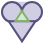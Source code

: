 <mxfile version="13.7.3" type="device" pages="11"><diagram id="IzPnZ06xPogcXh_JHRHX" name="第 1 页"><mxGraphModel dx="962" dy="632" grid="1" gridSize="10" guides="1" tooltips="1" connect="1" arrows="1" fold="1" page="1" pageScale="1" pageWidth="827" pageHeight="1169" math="0" shadow="0"><root><mxCell id="0"/><mxCell id="1" parent="0"/><mxCell id="qTh8CorQRdPRw-uQPW_E-9" value="" style="triangle;whiteSpace=wrap;html=1;strokeWidth=1;rotation=90;sketch=0;shadow=0;fillColor=#d0cee2;strokeColor=none;" parent="1" vertex="1"><mxGeometry x="297.5" y="269.0" width="5" height="6.67" as="geometry"/></mxCell><mxCell id="gEIHmo0ZjpWDlRK-lPNI-3" value="" style="ellipse;whiteSpace=wrap;html=1;aspect=fixed;strokeWidth=1;direction=south;fillColor=#d0cee2;strokeColor=#56517e;sketch=0;shadow=0;" parent="1" vertex="1"><mxGeometry x="290" y="270" width="10" height="10" as="geometry"/></mxCell><mxCell id="gEIHmo0ZjpWDlRK-lPNI-4" value="" style="ellipse;whiteSpace=wrap;html=1;aspect=fixed;strokeWidth=1;direction=south;strokeColor=#56517e;fillColor=#d0cee2;sketch=0;shadow=0;" parent="1" vertex="1"><mxGeometry x="300" y="270" width="10" height="10" as="geometry"/></mxCell><mxCell id="gEIHmo0ZjpWDlRK-lPNI-5" value="" style="triangle;whiteSpace=wrap;html=1;strokeWidth=1;rotation=90;fillColor=#d0cee2;strokeColor=#56517e;sketch=0;shadow=0;" parent="1" vertex="1"><mxGeometry x="295" y="278" width="10" height="13.33" as="geometry"/></mxCell><mxCell id="qTh8CorQRdPRw-uQPW_E-7" value="" style="triangle;whiteSpace=wrap;html=1;strokeWidth=1;rotation=-90;fillColor=#d5e8d4;strokeColor=#82b366;sketch=0;shadow=0;" parent="1" vertex="1"><mxGeometry x="297.5" y="273.67" width="5" height="6.67" as="geometry"/></mxCell></root></mxGraphModel></diagram><diagram id="SLDsmIxvkDxrRBcYpUhV" name="第 2 页"><mxGraphModel dx="962" dy="632" grid="1" gridSize="10" guides="1" tooltips="1" connect="1" arrows="1" fold="1" page="1" pageScale="1" pageWidth="827" pageHeight="1169" math="0" shadow="0"><root><mxCell id="rJUuFrL1eym4JGM8zsuH-0"/><mxCell id="rJUuFrL1eym4JGM8zsuH-1" parent="rJUuFrL1eym4JGM8zsuH-0"/><mxCell id="iFg4-csh9qSS-02Vdfra-0" value="" style="rounded=0;whiteSpace=wrap;html=1;shadow=0;sketch=0;strokeWidth=1;fontSize=10;fillColor=none;strokeColor=none;" parent="rJUuFrL1eym4JGM8zsuH-1" vertex="1"><mxGeometry x="350" y="270.33" width="20" height="20" as="geometry"/></mxCell><mxCell id="zA8z5e8MYv3VhB2VAFP--0" value="" style="rounded=0;whiteSpace=wrap;html=1;shadow=0;sketch=0;strokeWidth=1;fontSize=10;fillColor=#D0CEE2;glass=0;strokeColor=#56517E;" parent="rJUuFrL1eym4JGM8zsuH-1" vertex="1"><mxGeometry x="355" y="270.33" width="10" height="20" as="geometry"/></mxCell><mxCell id="PyA9i3iQh_FbA6Mj8hWd-7" value="" style="rounded=0;whiteSpace=wrap;html=1;shadow=0;sketch=0;strokeWidth=1;fontSize=10;fillColor=#D0CEE2;strokeColor=#D0CEE2;glass=0;" parent="rJUuFrL1eym4JGM8zsuH-1" vertex="1"><mxGeometry x="356" y="270.33" width="8" height="20" as="geometry"/></mxCell></root></mxGraphModel></diagram><diagram id="4UuO2_mG8NADoPcRhMZ9" name="第 3 页"><mxGraphModel dx="962" dy="632" grid="1" gridSize="10" guides="1" tooltips="1" connect="1" arrows="1" fold="1" page="1" pageScale="1" pageWidth="827" pageHeight="1169" math="0" shadow="0"><root><mxCell id="8FK2BSkB9IOQj-WYVIw3-0"/><mxCell id="8FK2BSkB9IOQj-WYVIw3-1" parent="8FK2BSkB9IOQj-WYVIw3-0"/><mxCell id="fO6pHoQ2Dnfl91wdJ5Ez-0" value="" style="rounded=0;whiteSpace=wrap;html=1;shadow=0;sketch=0;strokeWidth=1;fontSize=10;fillColor=none;strokeColor=none;" parent="8FK2BSkB9IOQj-WYVIw3-1" vertex="1"><mxGeometry x="245" y="292.66" width="20" height="20" as="geometry"/></mxCell><mxCell id="bTUVNSkG7pPU3xlpFNJF-1" value="" style="rounded=0;whiteSpace=wrap;html=1;shadow=0;sketch=0;strokeWidth=1;fontSize=10;fillColor=#D0CEE2;glass=0;strokeColor=#56517E;" parent="8FK2BSkB9IOQj-WYVIw3-1" vertex="1"><mxGeometry x="250" y="300" width="10" height="12.66" as="geometry"/></mxCell><mxCell id="bTUVNSkG7pPU3xlpFNJF-0" value="" style="rounded=0;whiteSpace=wrap;html=1;shadow=0;sketch=0;strokeWidth=1;fontSize=10;fillColor=#D0CEE2;strokeColor=#D0CEE2;glass=0;" parent="8FK2BSkB9IOQj-WYVIw3-1" vertex="1"><mxGeometry x="251" y="300" width="8" height="12.66" as="geometry"/></mxCell><mxCell id="bTUVNSkG7pPU3xlpFNJF-2" value="" style="shape=xor;whiteSpace=wrap;html=1;rounded=0;shadow=0;glass=0;sketch=0;strokeWidth=1;fontSize=10;rotation=-90;fillColor=#d5e8d4;strokeColor=#82b366;" parent="8FK2BSkB9IOQj-WYVIw3-1" vertex="1"><mxGeometry x="250" y="292.66" width="10" height="10" as="geometry"/></mxCell></root></mxGraphModel></diagram><diagram id="Lzro5MQWpsLSMWEy0iGH" name="第 4 页"><mxGraphModel dx="962" dy="632" grid="1" gridSize="10" guides="1" tooltips="1" connect="1" arrows="1" fold="1" page="1" pageScale="1" pageWidth="827" pageHeight="1169" math="0" shadow="0"><root><mxCell id="r1lEbIEmRxrYQFNcRQld-0"/><mxCell id="r1lEbIEmRxrYQFNcRQld-1" parent="r1lEbIEmRxrYQFNcRQld-0"/><mxCell id="ULN0bClL45pJo_FG3Rn6-0" value="" style="rounded=0;whiteSpace=wrap;html=1;shadow=0;sketch=0;strokeWidth=1;fontSize=10;fillColor=none;strokeColor=none;" parent="r1lEbIEmRxrYQFNcRQld-1" vertex="1"><mxGeometry x="245" y="292.66" width="20" height="20" as="geometry"/></mxCell><mxCell id="RkmPlXYktQXxS11EY8Z3-12" value="" style="rounded=0;whiteSpace=wrap;html=1;shadow=0;sketch=0;strokeWidth=1;fontSize=10;fillColor=#D0CEE2;glass=0;strokeColor=#56517E;rotation=90;" parent="r1lEbIEmRxrYQFNcRQld-1" vertex="1"><mxGeometry x="245" y="298.66" width="10" height="10" as="geometry"/></mxCell><mxCell id="RkmPlXYktQXxS11EY8Z3-13" value="" style="rounded=0;whiteSpace=wrap;html=1;shadow=0;sketch=0;strokeWidth=1;fontSize=10;fillColor=#D0CEE2;glass=0;strokeColor=#56517E;rotation=90;" parent="r1lEbIEmRxrYQFNcRQld-1" vertex="1"><mxGeometry x="250" y="292.66" width="10" height="10" as="geometry"/></mxCell><mxCell id="RkmPlXYktQXxS11EY8Z3-14" value="" style="rounded=0;whiteSpace=wrap;html=1;shadow=0;sketch=0;strokeWidth=1;fontSize=10;fillColor=#D0CEE2;strokeColor=#D0CEE2;glass=0;rotation=90;" parent="r1lEbIEmRxrYQFNcRQld-1" vertex="1"><mxGeometry x="246.0" y="298.66" width="8" height="10" as="geometry"/></mxCell><mxCell id="RkmPlXYktQXxS11EY8Z3-15" value="" style="rounded=0;whiteSpace=wrap;html=1;shadow=0;sketch=0;strokeWidth=1;fontSize=10;fillColor=#D0CEE2;strokeColor=#D0CEE2;glass=0;rotation=0;" parent="r1lEbIEmRxrYQFNcRQld-1" vertex="1"><mxGeometry x="251.0" y="292.66" width="8" height="10" as="geometry"/></mxCell><mxCell id="RkmPlXYktQXxS11EY8Z3-16" value="" style="rounded=1;whiteSpace=wrap;html=1;shadow=0;sketch=0;strokeWidth=1;fontSize=10;fillColor=#D0CEE2;glass=0;strokeColor=#56517E;rotation=90;" parent="r1lEbIEmRxrYQFNcRQld-1" vertex="1"><mxGeometry x="250" y="298.66" width="10" height="10" as="geometry"/></mxCell><mxCell id="RkmPlXYktQXxS11EY8Z3-17" value="" style="rounded=1;whiteSpace=wrap;html=1;shadow=0;sketch=0;strokeWidth=1;fontSize=10;fillColor=#D0CEE2;strokeColor=#D0CEE2;glass=0;rotation=90;" parent="r1lEbIEmRxrYQFNcRQld-1" vertex="1"><mxGeometry x="250.0" y="298.66" width="8" height="10" as="geometry"/></mxCell><mxCell id="RkmPlXYktQXxS11EY8Z3-18" value="" style="rounded=0;whiteSpace=wrap;html=1;shadow=0;sketch=0;strokeWidth=1;fontSize=10;fillColor=#D0CEE2;strokeColor=#D0CEE2;glass=0;rotation=0;" parent="r1lEbIEmRxrYQFNcRQld-1" vertex="1"><mxGeometry x="251" y="293.66" width="8" height="10" as="geometry"/></mxCell></root></mxGraphModel></diagram><diagram id="hfKi8Pchj26mndI0-aqf" name="第 5 页"><mxGraphModel dx="962" dy="632" grid="1" gridSize="10" guides="1" tooltips="1" connect="1" arrows="1" fold="1" page="1" pageScale="1" pageWidth="827" pageHeight="1169" math="0" shadow="0"><root><mxCell id="_l2X6Ie31YbQ63fPjXnq-0"/><mxCell id="_l2X6Ie31YbQ63fPjXnq-1" parent="_l2X6Ie31YbQ63fPjXnq-0"/><mxCell id="GhqKv8pol4CuPSPXD4wj-1" value="" style="ellipse;whiteSpace=wrap;html=1;fillColor=#fff2cc;strokeColor=none;" parent="_l2X6Ie31YbQ63fPjXnq-1" vertex="1"><mxGeometry x="367.5" y="307.5" width="30" height="30" as="geometry"/></mxCell><mxCell id="GhqKv8pol4CuPSPXD4wj-4" value="" style="shape=switch;whiteSpace=wrap;html=1;strokeWidth=1;fillColor=#fad7ac;strokeColor=#b46504;rotation=90;shadow=0;sketch=0;direction=south;" parent="_l2X6Ie31YbQ63fPjXnq-1" vertex="1"><mxGeometry x="367.5" y="307.5" width="30" height="30" as="geometry"/></mxCell></root></mxGraphModel></diagram><diagram id="QVbWWnq3srB5wQ8-Nv2W" name="第 6 页"><mxGraphModel dx="962" dy="632" grid="1" gridSize="10" guides="1" tooltips="1" connect="1" arrows="1" fold="1" page="1" pageScale="1" pageWidth="827" pageHeight="1169" math="0" shadow="0"><root><mxCell id="GFXclYneXrEQxGMcdyA0-0"/><mxCell id="GFXclYneXrEQxGMcdyA0-1" parent="GFXclYneXrEQxGMcdyA0-0"/><mxCell id="XdbABs3bsM-gjeWWWSaK-5" value="" style="rounded=0;whiteSpace=wrap;html=1;shadow=0;sketch=0;strokeWidth=1;fillColor=none;strokeColor=none;" parent="GFXclYneXrEQxGMcdyA0-1" vertex="1"><mxGeometry x="414" y="340" width="20" height="20" as="geometry"/></mxCell><mxCell id="XdbABs3bsM-gjeWWWSaK-2" value="" style="rounded=0;whiteSpace=wrap;html=1;shadow=0;sketch=0;strokeWidth=1;fontSize=10;fillColor=#D0CEE2;glass=0;strokeColor=#56517E;" parent="GFXclYneXrEQxGMcdyA0-1" vertex="1"><mxGeometry x="419" y="340" width="10" height="5" as="geometry"/></mxCell><mxCell id="XdbABs3bsM-gjeWWWSaK-3" value="" style="rounded=1;whiteSpace=wrap;html=1;shadow=0;sketch=0;strokeWidth=1;fontSize=10;fillColor=#D0CEE2;glass=0;strokeColor=#56517E;" parent="GFXclYneXrEQxGMcdyA0-1" vertex="1"><mxGeometry x="419" y="345" width="10" height="5" as="geometry"/></mxCell><mxCell id="GFXclYneXrEQxGMcdyA0-3" value="" style="rounded=0;whiteSpace=wrap;html=1;shadow=0;sketch=0;strokeWidth=1;fontSize=10;fillColor=#D0CEE2;strokeColor=#D0CEE2;glass=0;" parent="GFXclYneXrEQxGMcdyA0-1" vertex="1"><mxGeometry x="420" y="340" width="8" height="6" as="geometry"/></mxCell></root></mxGraphModel></diagram><diagram id="cU9RRm_78ijLWnFR7_Lu" name="第 7 页"><mxGraphModel dx="962" dy="632" grid="1" gridSize="10" guides="1" tooltips="1" connect="1" arrows="1" fold="1" page="1" pageScale="1" pageWidth="827" pageHeight="1169" math="0" shadow="0"><root><mxCell id="E33wFXvvsnfirCU5y-zm-0"/><mxCell id="E33wFXvvsnfirCU5y-zm-1" parent="E33wFXvvsnfirCU5y-zm-0"/><mxCell id="E33wFXvvsnfirCU5y-zm-2" value="" style="rounded=0;whiteSpace=wrap;html=1;shadow=0;sketch=0;strokeWidth=1;fillColor=none;strokeColor=none;" parent="E33wFXvvsnfirCU5y-zm-1" vertex="1"><mxGeometry x="280" y="170" width="20" height="20" as="geometry"/></mxCell><mxCell id="E33wFXvvsnfirCU5y-zm-3" value="" style="ellipse;whiteSpace=wrap;html=1;aspect=fixed;rounded=1;shadow=0;sketch=0;strokeWidth=1;fillColor=#cdeb8b;strokeColor=#36393D;" parent="E33wFXvvsnfirCU5y-zm-1" vertex="1"><mxGeometry x="282.5" y="174" width="15" height="15" as="geometry"/></mxCell><mxCell id="E33wFXvvsnfirCU5y-zm-4" value="" style="ellipse;whiteSpace=wrap;html=1;rounded=1;shadow=0;sketch=0;strokeColor=#36393d;strokeWidth=1;fillColor=#ffcc99;rotation=-45;" parent="E33wFXvvsnfirCU5y-zm-1" vertex="1"><mxGeometry x="280" y="172" width="10" height="5" as="geometry"/></mxCell><mxCell id="E33wFXvvsnfirCU5y-zm-5" value="" style="ellipse;whiteSpace=wrap;html=1;rounded=1;shadow=0;sketch=0;strokeColor=#36393d;strokeWidth=1;fillColor=#ffcc99;rotation=-135;" parent="E33wFXvvsnfirCU5y-zm-1" vertex="1"><mxGeometry x="290" y="172" width="10" height="5" as="geometry"/></mxCell><mxCell id="E33wFXvvsnfirCU5y-zm-9" value="" style="verticalLabelPosition=bottom;verticalAlign=top;html=1;shape=mxgraph.basic.arc;startAngle=0.3;endAngle=0.929;rounded=1;shadow=0;sketch=0;strokeWidth=1;fillColor=none;rotation=-60;aspect=fixed;strokeColor=#36393D;" parent="E33wFXvvsnfirCU5y-zm-1" vertex="1"><mxGeometry x="285" y="181" width="4" height="4" as="geometry"/></mxCell><mxCell id="E33wFXvvsnfirCU5y-zm-10" value="" style="verticalLabelPosition=bottom;verticalAlign=top;html=1;shape=mxgraph.basic.arc;startAngle=0.458;endAngle=0.1;rounded=1;shadow=0;sketch=0;strokeWidth=1;fillColor=none;rotation=-75;aspect=fixed;strokeColor=#36393D;" parent="E33wFXvvsnfirCU5y-zm-1" vertex="1"><mxGeometry x="291" y="181" width="4" height="4" as="geometry"/></mxCell><mxCell id="E33wFXvvsnfirCU5y-zm-6" value="" style="ellipse;whiteSpace=wrap;html=1;aspect=fixed;rounded=1;shadow=0;sketch=0;strokeColor=#36393d;strokeWidth=1;fillColor=#ffcc99;" parent="E33wFXvvsnfirCU5y-zm-1" vertex="1"><mxGeometry x="287.5" y="179" width="5" height="5" as="geometry"/></mxCell></root></mxGraphModel></diagram><diagram id="z9-QPpDQA-bjo8rfuVrf" name="第 8 页"><mxGraphModel dx="962" dy="632" grid="1" gridSize="10" guides="1" tooltips="1" connect="1" arrows="1" fold="1" page="1" pageScale="1" pageWidth="827" pageHeight="1169" math="0" shadow="0"><root><mxCell id="iLh2B0mw_OD2hmNaU6W5-0"/><mxCell id="iLh2B0mw_OD2hmNaU6W5-1" parent="iLh2B0mw_OD2hmNaU6W5-0"/><mxCell id="24xIQ2fYC8p8JsZgMIsD-1" value="" style="rounded=0;whiteSpace=wrap;html=1;shadow=0;sketch=0;strokeWidth=1;fillColor=none;strokeColor=none;" parent="iLh2B0mw_OD2hmNaU6W5-1" vertex="1"><mxGeometry x="290" y="180" width="20" height="20" as="geometry"/></mxCell><mxCell id="5D_SPieTF-cttpvzSJbY-1" value="" style="triangle;whiteSpace=wrap;html=1;rounded=1;shadow=0;sketch=0;strokeColor=#666666;strokeWidth=1;fillColor=#f5f5f5;arcSize=3;fontColor=#333333;rotation=-135;" parent="iLh2B0mw_OD2hmNaU6W5-1" vertex="1"><mxGeometry x="290" y="180" width="8" height="8" as="geometry"/></mxCell><mxCell id="5D_SPieTF-cttpvzSJbY-4" value="" style="triangle;whiteSpace=wrap;html=1;rounded=1;shadow=0;sketch=0;strokeColor=#666666;strokeWidth=1;fillColor=#f5f5f5;arcSize=3;fontColor=#333333;rotation=-45;" parent="iLh2B0mw_OD2hmNaU6W5-1" vertex="1"><mxGeometry x="302" y="180" width="8" height="8" as="geometry"/></mxCell><mxCell id="5D_SPieTF-cttpvzSJbY-0" value="" style="ellipse;whiteSpace=wrap;html=1;aspect=fixed;rounded=1;shadow=0;sketch=0;strokeWidth=1;fillColor=#ffcccc;strokeColor=#36393d;" parent="iLh2B0mw_OD2hmNaU6W5-1" vertex="1"><mxGeometry x="292.5" y="185" width="15" height="15" as="geometry"/></mxCell><mxCell id="QoBB1b08W3Y1zoxxZtJv-0" value="" style="ellipse;whiteSpace=wrap;html=1;aspect=fixed;rounded=1;shadow=0;sketch=0;strokeColor=#666666;strokeWidth=1;fillColor=#f5f5f5;fontColor=#333333;" parent="iLh2B0mw_OD2hmNaU6W5-1" vertex="1"><mxGeometry x="298" y="195" width="4" height="4" as="geometry"/></mxCell><mxCell id="Ym2OMJK_OdQRicqP0zBR-1" value="" style="shape=cross;whiteSpace=wrap;html=1;rounded=1;shadow=0;sketch=0;strokeWidth=1;fontColor=#ffffff;strokeColor=none;fillColor=#3399FF;" parent="iLh2B0mw_OD2hmNaU6W5-1" vertex="1"><mxGeometry x="296" y="186" width="8" height="8" as="geometry"/></mxCell></root></mxGraphModel></diagram><diagram id="qZcBhhPTEMCscHzq86Cz" name="第 9 页"><mxGraphModel dx="962" dy="632" grid="1" gridSize="10" guides="1" tooltips="1" connect="1" arrows="1" fold="1" page="1" pageScale="1" pageWidth="827" pageHeight="1169" math="0" shadow="0"><root><mxCell id="e6T64O51tSsmCrkPkpi--0"/><mxCell id="e6T64O51tSsmCrkPkpi--1" parent="e6T64O51tSsmCrkPkpi--0"/><mxCell id="e6T64O51tSsmCrkPkpi--2" value="" style="whiteSpace=wrap;html=1;aspect=fixed;rounded=0;shadow=0;sketch=0;strokeWidth=1;fillColor=none;strokeColor=none;" parent="e6T64O51tSsmCrkPkpi--1" vertex="1"><mxGeometry x="150" y="150" width="20" height="20" as="geometry"/></mxCell><mxCell id="e6T64O51tSsmCrkPkpi--3" value="" style="ellipse;whiteSpace=wrap;html=1;aspect=fixed;rounded=0;shadow=0;sketch=0;strokeWidth=1;strokeColor=none;fillColor=#FF99CC;" parent="e6T64O51tSsmCrkPkpi--1" vertex="1"><mxGeometry x="155" y="155" width="10" height="10" as="geometry"/></mxCell></root></mxGraphModel></diagram><diagram id="kIDxISuAprNc8AyOehoU" name="第 10 页"><mxGraphModel dx="962" dy="632" grid="1" gridSize="10" guides="1" tooltips="1" connect="1" arrows="1" fold="1" page="1" pageScale="1" pageWidth="827" pageHeight="1169" math="0" shadow="0"><root><mxCell id="At4DDbKu9yM0okjmpYL8-0"/><mxCell id="At4DDbKu9yM0okjmpYL8-1" parent="At4DDbKu9yM0okjmpYL8-0"/><mxCell id="At4DDbKu9yM0okjmpYL8-2" value="" style="whiteSpace=wrap;html=1;aspect=fixed;strokeColor=none;fillColor=none;" parent="At4DDbKu9yM0okjmpYL8-1" vertex="1"><mxGeometry x="310" y="180" width="20" height="20" as="geometry"/></mxCell><mxCell id="o3w6IJuufPYAhKta2nC--0" value="" style="html=1;verticalLabelPosition=bottom;labelBackgroundColor=#ffffff;verticalAlign=top;shadow=0;dashed=0;strokeWidth=2;shape=mxgraph.ios7.misc.star;fillColor=#76608a;strokeColor=#432D57;aspect=fixed;fontColor=#ffffff;" parent="At4DDbKu9yM0okjmpYL8-1" vertex="1"><mxGeometry x="310" y="180" width="20" height="20" as="geometry"/></mxCell><mxCell id="o3w6IJuufPYAhKta2nC--1" value="" style="html=1;verticalLabelPosition=bottom;labelBackgroundColor=#ffffff;verticalAlign=top;shadow=0;dashed=0;strokeWidth=2;shape=mxgraph.ios7.misc.star;strokeColor=#36393d;aspect=fixed;rotation=-180;fillColor=#E0E078;" parent="At4DDbKu9yM0okjmpYL8-1" vertex="1"><mxGeometry x="312.5" y="183.5" width="15" height="15" as="geometry"/></mxCell></root></mxGraphModel></diagram><diagram id="yPUwHlPaq9YxLkdDFNO0" name="第 11 页"><mxGraphModel dx="385" dy="253" grid="1" gridSize="10" guides="1" tooltips="1" connect="1" arrows="1" fold="1" page="1" pageScale="1" pageWidth="827" pageHeight="1169" math="0" shadow="0"><root><mxCell id="NzKybUsBnUzY5CUspxI8-0"/><mxCell id="NzKybUsBnUzY5CUspxI8-1" parent="NzKybUsBnUzY5CUspxI8-0"/><mxCell id="NzKybUsBnUzY5CUspxI8-2" value="" style="whiteSpace=wrap;html=1;aspect=fixed;rounded=1;fillColor=#FFCCCC;strokeColor=#FFCCCC;" vertex="1" parent="NzKybUsBnUzY5CUspxI8-1"><mxGeometry x="270" y="180" width="60" height="60" as="geometry"/></mxCell><mxCell id="NzKybUsBnUzY5CUspxI8-8" value="" style="ellipse;whiteSpace=wrap;html=1;aspect=fixed;rounded=1;fillColor=#d5e8d4;strokeColor=#82b366;" vertex="1" parent="NzKybUsBnUzY5CUspxI8-1"><mxGeometry x="280" y="180" width="20" height="20" as="geometry"/></mxCell><mxCell id="NzKybUsBnUzY5CUspxI8-10" value="" style="curved=1;endArrow=none;html=1;endFill=0;exitX=0;exitY=0.75;exitDx=0;exitDy=0;entryX=0.5;entryY=0;entryDx=0;entryDy=0;fillColor=#e6d0de;gradientColor=#d5739d;strokeColor=#996185;" edge="1" parent="NzKybUsBnUzY5CUspxI8-1"><mxGeometry width="50" height="50" relative="1" as="geometry"><mxPoint x="270" y="229" as="sourcePoint"/><mxPoint x="320" y="193" as="targetPoint"/><Array as="points"><mxPoint x="290" y="224"/><mxPoint x="290" y="204"/><mxPoint x="300" y="194"/></Array></mxGeometry></mxCell><mxCell id="NzKybUsBnUzY5CUspxI8-11" value="" style="curved=1;endArrow=none;html=1;endFill=0;entryX=0.95;entryY=0.756;entryDx=0;entryDy=0;exitX=0.5;exitY=1;exitDx=0;exitDy=0;entryPerimeter=0;gradientColor=#d5739d;fillColor=#e6d0de;strokeColor=#996185;" edge="1" parent="NzKybUsBnUzY5CUspxI8-1"><mxGeometry width="50" height="50" relative="1" as="geometry"><mxPoint x="274" y="232" as="sourcePoint"/><mxPoint x="328" y="205.12" as="targetPoint"/><Array as="points"><mxPoint x="337" y="240"/></Array></mxGeometry></mxCell><mxCell id="NzKybUsBnUzY5CUspxI8-14" value="" style="ellipse;whiteSpace=wrap;html=1;rounded=1;shadow=0;glass=0;labelBackgroundColor=none;sketch=0;fontColor=#000000;strokeColor=none;fillColor=#996185;" vertex="1" parent="NzKybUsBnUzY5CUspxI8-1"><mxGeometry x="295.13" y="196.5" width="9.75" height="25.5" as="geometry"/></mxCell><mxCell id="NzKybUsBnUzY5CUspxI8-15" value="" style="ellipse;whiteSpace=wrap;html=1;rounded=1;shadow=0;glass=0;labelBackgroundColor=none;sketch=0;fontColor=#000000;strokeColor=none;fillColor=#996185;" vertex="1" parent="NzKybUsBnUzY5CUspxI8-1"><mxGeometry x="315.13" y="214.5" width="9.75" height="13.5" as="geometry"/></mxCell><mxCell id="NzKybUsBnUzY5CUspxI8-16" value="" style="ellipse;whiteSpace=wrap;html=1;rounded=1;shadow=0;glass=0;labelBackgroundColor=none;sketch=0;fontColor=#000000;strokeColor=none;fillColor=#996185;" vertex="1" parent="NzKybUsBnUzY5CUspxI8-1"><mxGeometry x="300.25" y="207.5" width="9.75" height="25.5" as="geometry"/></mxCell><mxCell id="NzKybUsBnUzY5CUspxI8-17" value="" style="ellipse;whiteSpace=wrap;html=1;rounded=1;shadow=0;glass=0;labelBackgroundColor=none;sketch=0;fontColor=#000000;strokeColor=none;fillColor=#996185;" vertex="1" parent="NzKybUsBnUzY5CUspxI8-1"><mxGeometry x="305.38" y="206.5" width="9.75" height="25.5" as="geometry"/></mxCell><mxCell id="NzKybUsBnUzY5CUspxI8-18" value="" style="ellipse;whiteSpace=wrap;html=1;rounded=1;shadow=0;glass=0;labelBackgroundColor=none;sketch=0;fontColor=#000000;strokeColor=none;fillColor=#996185;" vertex="1" parent="NzKybUsBnUzY5CUspxI8-1"><mxGeometry x="292.26" y="207.5" width="24.87" height="25.5" as="geometry"/></mxCell><mxCell id="NzKybUsBnUzY5CUspxI8-19" value="" style="ellipse;whiteSpace=wrap;html=1;rounded=1;shadow=0;glass=0;labelBackgroundColor=none;sketch=0;fontColor=#000000;strokeColor=none;fillColor=#996185;" vertex="1" parent="NzKybUsBnUzY5CUspxI8-1"><mxGeometry x="290.25" y="202.5" width="9.75" height="25.5" as="geometry"/></mxCell><mxCell id="NzKybUsBnUzY5CUspxI8-20" value="" style="ellipse;whiteSpace=wrap;html=1;rounded=1;shadow=0;glass=0;labelBackgroundColor=none;sketch=0;fontColor=#000000;strokeColor=none;fillColor=#996185;" vertex="1" parent="NzKybUsBnUzY5CUspxI8-1"><mxGeometry x="292.26" y="196.5" width="14.88" height="15.5" as="geometry"/></mxCell><mxCell id="NzKybUsBnUzY5CUspxI8-22" value="" style="ellipse;whiteSpace=wrap;html=1;rounded=1;shadow=0;glass=0;labelBackgroundColor=none;sketch=0;fontColor=#000000;strokeColor=none;fillColor=#996185;" vertex="1" parent="NzKybUsBnUzY5CUspxI8-1"><mxGeometry x="319.13" y="209" width="9.75" height="13.5" as="geometry"/></mxCell><mxCell id="NzKybUsBnUzY5CUspxI8-23" value="" style="ellipse;whiteSpace=wrap;html=1;rounded=1;shadow=0;glass=0;labelBackgroundColor=none;sketch=0;fontColor=#000000;strokeColor=none;fillColor=#996185;" vertex="1" parent="NzKybUsBnUzY5CUspxI8-1"><mxGeometry x="285.38" y="218.5" width="9.75" height="13.5" as="geometry"/></mxCell><mxCell id="NzKybUsBnUzY5CUspxI8-24" value="" style="ellipse;whiteSpace=wrap;html=1;rounded=1;shadow=0;glass=0;labelBackgroundColor=none;sketch=0;fontColor=#000000;strokeColor=none;fillColor=#996185;" vertex="1" parent="NzKybUsBnUzY5CUspxI8-1"><mxGeometry x="300.25" y="197.5" width="9.75" height="13.5" as="geometry"/></mxCell><mxCell id="NzKybUsBnUzY5CUspxI8-25" value="" style="ellipse;whiteSpace=wrap;html=1;rounded=1;shadow=0;glass=0;labelBackgroundColor=none;sketch=0;fontColor=#000000;strokeColor=none;fillColor=#996185;" vertex="1" parent="NzKybUsBnUzY5CUspxI8-1"><mxGeometry x="310" y="207.5" width="9.75" height="13.5" as="geometry"/></mxCell><mxCell id="NzKybUsBnUzY5CUspxI8-26" value="" style="ellipse;whiteSpace=wrap;html=1;rounded=1;shadow=0;glass=0;labelBackgroundColor=none;sketch=0;fontColor=#000000;strokeColor=none;fillColor=#996185;" vertex="1" parent="NzKybUsBnUzY5CUspxI8-1"><mxGeometry x="301.88" y="221.25" width="19.75" height="10" as="geometry"/></mxCell><mxCell id="NzKybUsBnUzY5CUspxI8-27" value="" style="ellipse;whiteSpace=wrap;html=1;rounded=1;shadow=0;glass=0;labelBackgroundColor=none;sketch=0;fontColor=#000000;strokeColor=none;fillColor=#996185;" vertex="1" parent="NzKybUsBnUzY5CUspxI8-1"><mxGeometry x="305.38" y="197.5" width="9.75" height="13.5" as="geometry"/></mxCell><mxCell id="NzKybUsBnUzY5CUspxI8-28" value="" style="ellipse;whiteSpace=wrap;html=1;rounded=1;shadow=0;glass=0;labelBackgroundColor=none;sketch=0;fontColor=#000000;strokeColor=none;fillColor=#996185;" vertex="1" parent="NzKybUsBnUzY5CUspxI8-1"><mxGeometry x="315.13" y="205" width="9.75" height="13.5" as="geometry"/></mxCell><mxCell id="NzKybUsBnUzY5CUspxI8-29" value="" style="ellipse;whiteSpace=wrap;html=1;rounded=1;shadow=0;glass=0;labelBackgroundColor=none;sketch=0;fontColor=#000000;strokeColor=none;fillColor=#996185;" vertex="1" parent="NzKybUsBnUzY5CUspxI8-1"><mxGeometry x="319.13" y="204.5" width="9.75" height="13.5" as="geometry"/></mxCell><mxCell id="NzKybUsBnUzY5CUspxI8-30" value="" style="ellipse;whiteSpace=wrap;html=1;rounded=1;shadow=0;glass=0;labelBackgroundColor=none;sketch=0;fontColor=#000000;strokeColor=none;fillColor=#996185;" vertex="1" parent="NzKybUsBnUzY5CUspxI8-1"><mxGeometry x="305.38" y="194" width="9.75" height="13.5" as="geometry"/></mxCell><mxCell id="NzKybUsBnUzY5CUspxI8-31" value="" style="ellipse;whiteSpace=wrap;html=1;rounded=1;shadow=0;glass=0;labelBackgroundColor=none;sketch=0;fontColor=#000000;strokeColor=none;fillColor=#996185;" vertex="1" parent="NzKybUsBnUzY5CUspxI8-1"><mxGeometry x="298.01" y="194" width="18.12" height="13.5" as="geometry"/></mxCell><mxCell id="NzKybUsBnUzY5CUspxI8-32" value="" style="ellipse;whiteSpace=wrap;html=1;rounded=1;shadow=0;glass=0;labelBackgroundColor=none;sketch=0;fontColor=#000000;strokeColor=none;fillColor=#996185;" vertex="1" parent="NzKybUsBnUzY5CUspxI8-1"><mxGeometry x="289.7" y="218.63" width="20" height="15.25" as="geometry"/></mxCell><mxCell id="NzKybUsBnUzY5CUspxI8-33" value="" style="ellipse;whiteSpace=wrap;html=1;rounded=1;shadow=0;glass=0;labelBackgroundColor=none;sketch=0;fontColor=#000000;strokeColor=none;fillColor=#996185;" vertex="1" parent="NzKybUsBnUzY5CUspxI8-1"><mxGeometry x="277.82" y="223.94" width="11.88" height="9.06" as="geometry"/></mxCell><mxCell id="NzKybUsBnUzY5CUspxI8-34" value="" style="ellipse;whiteSpace=wrap;html=1;rounded=1;shadow=0;glass=0;labelBackgroundColor=none;sketch=0;fontColor=#000000;strokeColor=none;fillColor=#996185;" vertex="1" parent="NzKybUsBnUzY5CUspxI8-1"><mxGeometry x="275.82" y="229.12" width="5.09" height="3.88" as="geometry"/></mxCell><mxCell id="NzKybUsBnUzY5CUspxI8-13" value="" style="ellipse;whiteSpace=wrap;html=1;aspect=fixed;rounded=1;fillColor=#dae8fc;strokeColor=#6c8ebf;" vertex="1" parent="NzKybUsBnUzY5CUspxI8-1"><mxGeometry x="270" y="222" width="10" height="10" as="geometry"/></mxCell><mxCell id="NzKybUsBnUzY5CUspxI8-35" value="" style="ellipse;whiteSpace=wrap;html=1;rounded=1;shadow=0;glass=0;labelBackgroundColor=none;sketch=0;fontColor=#000000;strokeColor=none;fillColor=#996185;" vertex="1" parent="NzKybUsBnUzY5CUspxI8-1"><mxGeometry x="283.25" y="224.82" width="11.88" height="9.06" as="geometry"/></mxCell><mxCell id="NzKybUsBnUzY5CUspxI8-36" value="" style="ellipse;whiteSpace=wrap;html=1;rounded=1;shadow=0;glass=0;labelBackgroundColor=none;sketch=0;fontColor=#000000;strokeColor=none;fillColor=#996185;" vertex="1" parent="NzKybUsBnUzY5CUspxI8-1"><mxGeometry x="288.12" y="224.82" width="11.88" height="9.06" as="geometry"/></mxCell><mxCell id="NzKybUsBnUzY5CUspxI8-37" value="" style="ellipse;whiteSpace=wrap;html=1;rounded=1;shadow=0;glass=0;labelBackgroundColor=none;sketch=0;fontColor=#000000;strokeColor=none;fillColor=#996185;" vertex="1" parent="NzKybUsBnUzY5CUspxI8-1"><mxGeometry x="315.13" y="216.76" width="11.88" height="9.06" as="geometry"/></mxCell><mxCell id="NzKybUsBnUzY5CUspxI8-38" value="" style="ellipse;whiteSpace=wrap;html=1;rounded=1;shadow=0;glass=0;labelBackgroundColor=none;sketch=0;fontColor=#000000;strokeColor=none;fillColor=#996185;" vertex="1" parent="NzKybUsBnUzY5CUspxI8-1"><mxGeometry x="317" y="202.94" width="11.88" height="9.06" as="geometry"/></mxCell><mxCell id="NzKybUsBnUzY5CUspxI8-9" value="" style="ellipse;whiteSpace=wrap;html=1;aspect=fixed;rounded=1;fillColor=#e1d5e7;strokeColor=#9673A6;" vertex="1" parent="NzKybUsBnUzY5CUspxI8-1"><mxGeometry x="310" y="189" width="20" height="20" as="geometry"/></mxCell><mxCell id="NzKybUsBnUzY5CUspxI8-39" value="" style="ellipse;whiteSpace=wrap;html=1;rounded=1;shadow=0;glass=0;labelBackgroundColor=none;sketch=0;fontColor=#000000;strokeColor=none;fillColor=#996185;" vertex="1" parent="NzKybUsBnUzY5CUspxI8-1"><mxGeometry x="288.37" y="214.5" width="11.88" height="9.06" as="geometry"/></mxCell><mxCell id="NzKybUsBnUzY5CUspxI8-40" value="" style="ellipse;whiteSpace=wrap;html=1;rounded=1;shadow=0;glass=0;labelBackgroundColor=none;sketch=0;fontColor=#000000;strokeColor=none;fillColor=#996185;" vertex="1" parent="NzKybUsBnUzY5CUspxI8-1"><mxGeometry x="290.25" y="202.94" width="11.88" height="9.06" as="geometry"/></mxCell><mxCell id="NzKybUsBnUzY5CUspxI8-41" value="" style="ellipse;whiteSpace=wrap;html=1;rounded=1;shadow=0;glass=0;labelBackgroundColor=none;sketch=0;fontColor=#000000;strokeColor=none;fillColor=#996185;" vertex="1" parent="NzKybUsBnUzY5CUspxI8-1"><mxGeometry x="283.25" y="220.72" width="11.88" height="9.06" as="geometry"/></mxCell><mxCell id="NzKybUsBnUzY5CUspxI8-5" value="&lt;font face=&quot;Lucida Console&quot; size=&quot;1&quot;&gt;&lt;b style=&quot;font-size: 20px&quot;&gt;c&lt;font color=&quot;#ffffff&quot;&gt;ici&lt;/font&gt;&lt;/b&gt;&lt;/font&gt;" style="text;html=1;strokeColor=none;fillColor=none;align=center;verticalAlign=middle;whiteSpace=wrap;rounded=0;glass=1;shadow=0;sketch=1;labelBackgroundColor=none;" vertex="1" parent="NzKybUsBnUzY5CUspxI8-1"><mxGeometry x="280.01" y="202.5" width="40" height="20" as="geometry"/></mxCell></root></mxGraphModel></diagram></mxfile>